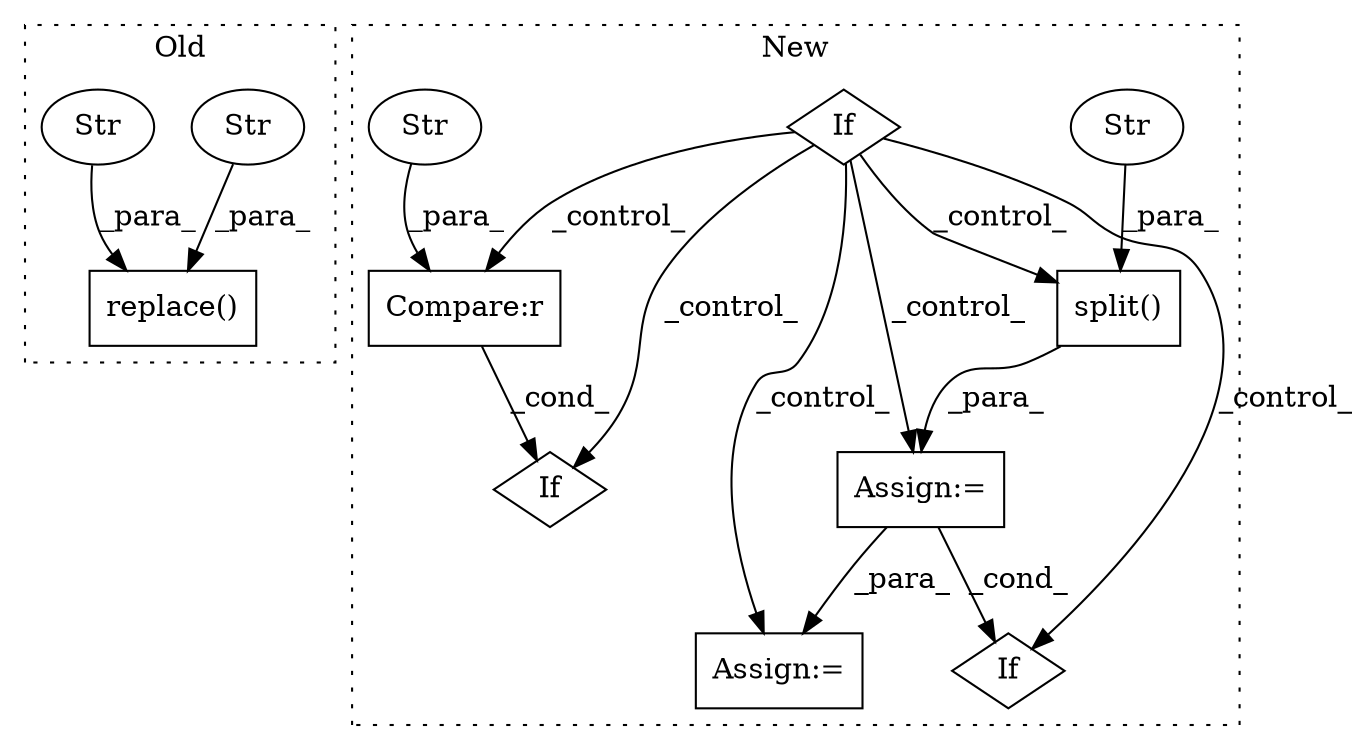 digraph G {
subgraph cluster0 {
1 [label="replace()" a="75" s="5580,5600" l="13,1" shape="box"];
4 [label="Str" a="66" s="5593" l="3" shape="ellipse"];
5 [label="Str" a="66" s="5598" l="2" shape="ellipse"];
label = "Old";
style="dotted";
}
subgraph cluster1 {
2 [label="split()" a="75" s="5851,5865" l="11,1" shape="box"];
3 [label="Str" a="66" s="5862" l="3" shape="ellipse"];
6 [label="Assign:=" a="68" s="6136" l="3" shape="box"];
7 [label="If" a="96" s="5802" l="3" shape="diamond"];
8 [label="Compare:r" a="40" s="5894" l="25" shape="box"];
9 [label="Str" a="66" s="5910" l="9" shape="ellipse"];
10 [label="If" a="96" s="6069" l="3" shape="diamond"];
11 [label="Assign:=" a="68" s="5985" l="3" shape="box"];
12 [label="If" a="96" s="5891" l="3" shape="diamond"];
label = "New";
style="dotted";
}
2 -> 11 [label="_para_"];
3 -> 2 [label="_para_"];
4 -> 1 [label="_para_"];
5 -> 1 [label="_para_"];
7 -> 8 [label="_control_"];
7 -> 10 [label="_control_"];
7 -> 12 [label="_control_"];
7 -> 11 [label="_control_"];
7 -> 2 [label="_control_"];
7 -> 6 [label="_control_"];
8 -> 12 [label="_cond_"];
9 -> 8 [label="_para_"];
11 -> 6 [label="_para_"];
11 -> 10 [label="_cond_"];
}